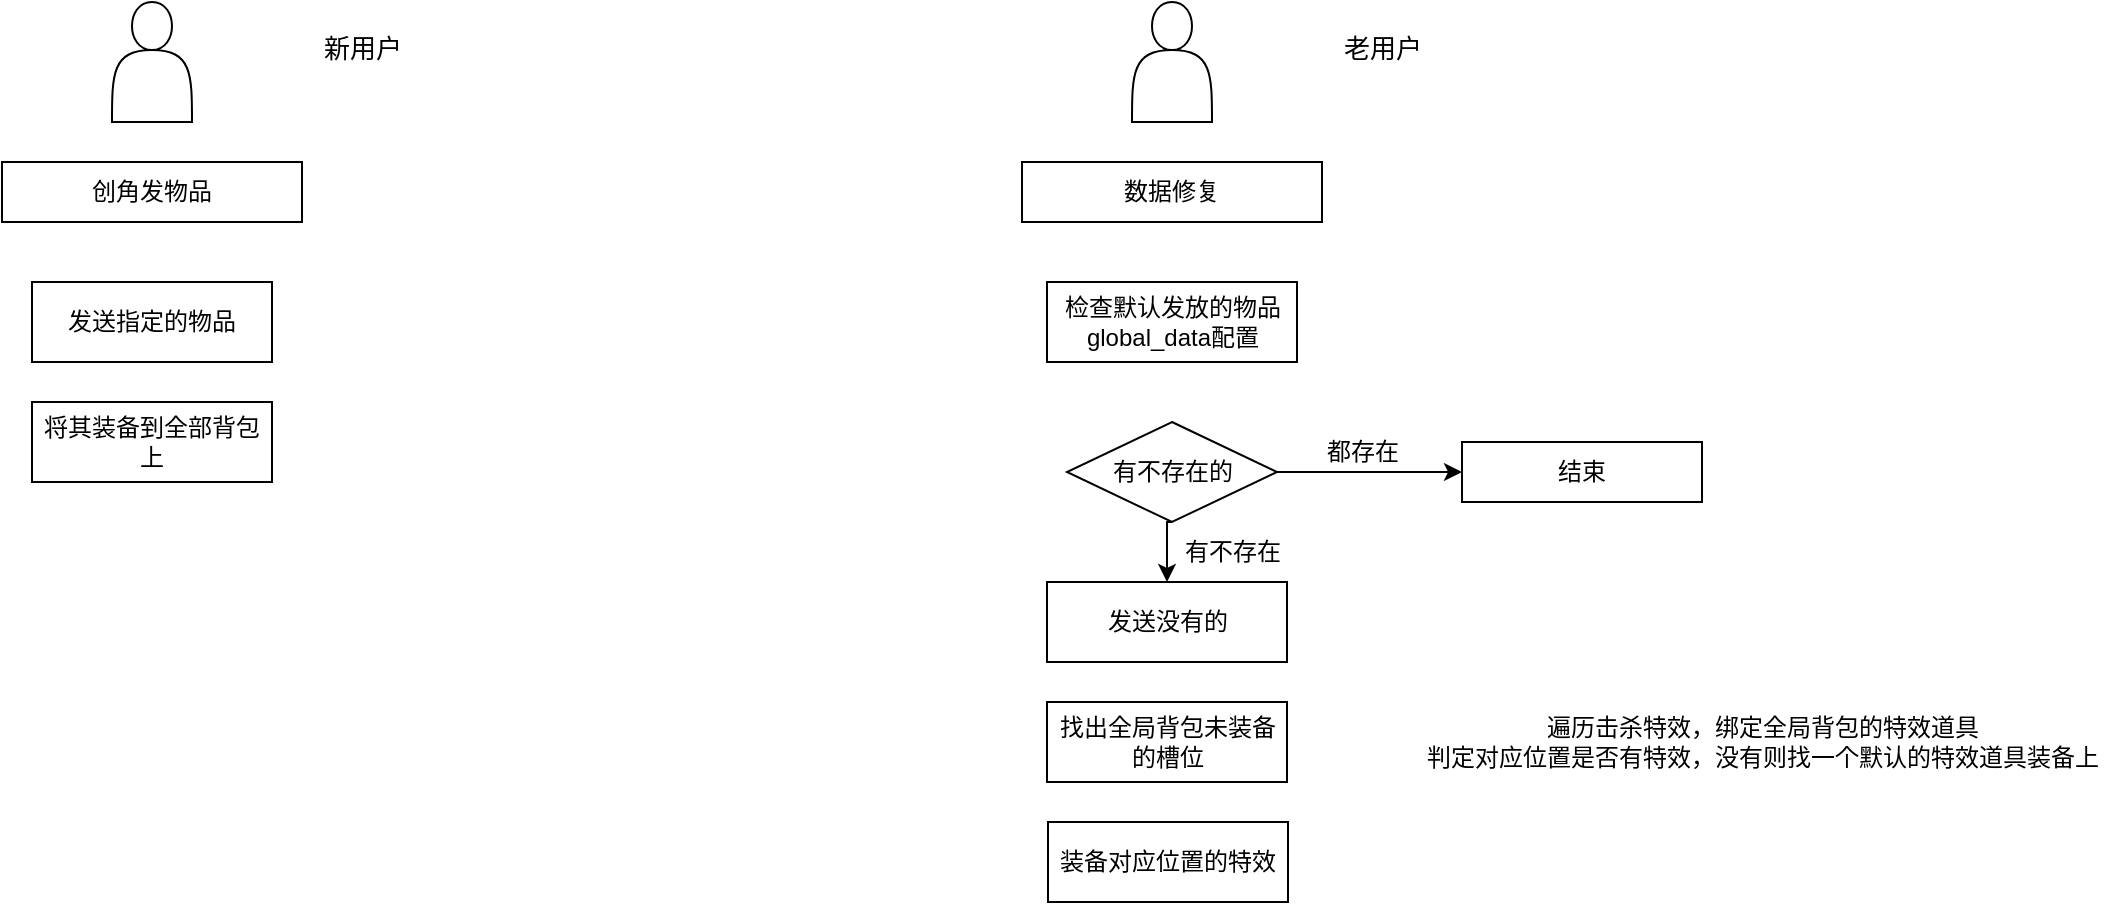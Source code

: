 <mxfile version="28.2.4">
  <diagram name="第 1 页" id="LTdzs7nNvqKAYcspJl6q">
    <mxGraphModel dx="1426" dy="751" grid="1" gridSize="10" guides="1" tooltips="1" connect="1" arrows="1" fold="1" page="1" pageScale="1" pageWidth="4681" pageHeight="3300" math="0" shadow="0">
      <root>
        <mxCell id="0" />
        <mxCell id="1" parent="0" />
        <mxCell id="zLl_5vuK2k9kbHtrV25d-2" value="数据修复" style="rounded=0;whiteSpace=wrap;html=1;" vertex="1" parent="1">
          <mxGeometry x="640" y="170" width="150" height="30" as="geometry" />
        </mxCell>
        <mxCell id="zLl_5vuK2k9kbHtrV25d-4" value="" style="shape=actor;whiteSpace=wrap;html=1;" vertex="1" parent="1">
          <mxGeometry x="695" y="90" width="40" height="60" as="geometry" />
        </mxCell>
        <mxCell id="zLl_5vuK2k9kbHtrV25d-5" value="&lt;span style=&quot;text-wrap-mode: wrap;&quot;&gt;老用户&lt;/span&gt;" style="text;html=1;align=center;verticalAlign=middle;resizable=0;points=[];autosize=1;strokeColor=none;fillColor=none;fontSize=13;horizontal=1;" vertex="1" parent="1">
          <mxGeometry x="790" y="98" width="60" height="30" as="geometry" />
        </mxCell>
        <mxCell id="zLl_5vuK2k9kbHtrV25d-6" value="检查默认发放的物品&lt;div&gt;global_data配置&lt;/div&gt;" style="rounded=0;whiteSpace=wrap;html=1;" vertex="1" parent="1">
          <mxGeometry x="652.5" y="230" width="125" height="40" as="geometry" />
        </mxCell>
        <mxCell id="zLl_5vuK2k9kbHtrV25d-7" value="发送没有的" style="rounded=0;whiteSpace=wrap;html=1;" vertex="1" parent="1">
          <mxGeometry x="652.5" y="380" width="120" height="40" as="geometry" />
        </mxCell>
        <mxCell id="zLl_5vuK2k9kbHtrV25d-20" style="edgeStyle=orthogonalEdgeStyle;rounded=0;orthogonalLoop=1;jettySize=auto;html=1;exitX=1;exitY=0.5;exitDx=0;exitDy=0;" edge="1" parent="1" source="zLl_5vuK2k9kbHtrV25d-8" target="zLl_5vuK2k9kbHtrV25d-9">
          <mxGeometry relative="1" as="geometry" />
        </mxCell>
        <mxCell id="zLl_5vuK2k9kbHtrV25d-22" style="edgeStyle=orthogonalEdgeStyle;rounded=0;orthogonalLoop=1;jettySize=auto;html=1;exitX=0.5;exitY=1;exitDx=0;exitDy=0;entryX=0.5;entryY=0;entryDx=0;entryDy=0;" edge="1" parent="1" source="zLl_5vuK2k9kbHtrV25d-8" target="zLl_5vuK2k9kbHtrV25d-7">
          <mxGeometry relative="1" as="geometry" />
        </mxCell>
        <mxCell id="zLl_5vuK2k9kbHtrV25d-8" value="有不存在的" style="rhombus;whiteSpace=wrap;html=1;" vertex="1" parent="1">
          <mxGeometry x="662.5" y="300" width="105" height="50" as="geometry" />
        </mxCell>
        <mxCell id="zLl_5vuK2k9kbHtrV25d-9" value="结束" style="rounded=0;whiteSpace=wrap;html=1;" vertex="1" parent="1">
          <mxGeometry x="860" y="310" width="120" height="30" as="geometry" />
        </mxCell>
        <mxCell id="zLl_5vuK2k9kbHtrV25d-11" value="找出全局背包未装备的槽位" style="rounded=0;whiteSpace=wrap;html=1;" vertex="1" parent="1">
          <mxGeometry x="652.5" y="440" width="120" height="40" as="geometry" />
        </mxCell>
        <mxCell id="zLl_5vuK2k9kbHtrV25d-12" value="装备对应位置的特效" style="rounded=0;whiteSpace=wrap;html=1;" vertex="1" parent="1">
          <mxGeometry x="653" y="500" width="120" height="40" as="geometry" />
        </mxCell>
        <mxCell id="zLl_5vuK2k9kbHtrV25d-14" value="遍历击杀特效，绑定全局背包的特效道具&lt;div&gt;判定对应位置是否有特效，没有则找一个默认的特效道具装备上&lt;/div&gt;" style="text;html=1;align=center;verticalAlign=middle;resizable=0;points=[];autosize=1;strokeColor=none;fillColor=none;" vertex="1" parent="1">
          <mxGeometry x="830" y="440" width="360" height="40" as="geometry" />
        </mxCell>
        <mxCell id="zLl_5vuK2k9kbHtrV25d-15" value="创角发物品" style="rounded=0;whiteSpace=wrap;html=1;" vertex="1" parent="1">
          <mxGeometry x="130" y="170" width="150" height="30" as="geometry" />
        </mxCell>
        <mxCell id="zLl_5vuK2k9kbHtrV25d-16" value="" style="shape=actor;whiteSpace=wrap;html=1;" vertex="1" parent="1">
          <mxGeometry x="185" y="90" width="40" height="60" as="geometry" />
        </mxCell>
        <mxCell id="zLl_5vuK2k9kbHtrV25d-17" value="&lt;span style=&quot;text-wrap-mode: wrap;&quot;&gt;新用户&lt;/span&gt;" style="text;html=1;align=center;verticalAlign=middle;resizable=0;points=[];autosize=1;strokeColor=none;fillColor=none;fontSize=13;horizontal=1;" vertex="1" parent="1">
          <mxGeometry x="280" y="98" width="60" height="30" as="geometry" />
        </mxCell>
        <mxCell id="zLl_5vuK2k9kbHtrV25d-18" value="发送指定的物品" style="rounded=0;whiteSpace=wrap;html=1;" vertex="1" parent="1">
          <mxGeometry x="145" y="230" width="120" height="40" as="geometry" />
        </mxCell>
        <mxCell id="zLl_5vuK2k9kbHtrV25d-19" value="将其装备到全部背包上" style="rounded=0;whiteSpace=wrap;html=1;" vertex="1" parent="1">
          <mxGeometry x="145" y="290" width="120" height="40" as="geometry" />
        </mxCell>
        <mxCell id="zLl_5vuK2k9kbHtrV25d-21" value="都存在" style="text;html=1;align=center;verticalAlign=middle;resizable=0;points=[];autosize=1;strokeColor=none;fillColor=none;" vertex="1" parent="1">
          <mxGeometry x="780" y="300" width="60" height="30" as="geometry" />
        </mxCell>
        <mxCell id="zLl_5vuK2k9kbHtrV25d-23" value="有不存在" style="text;html=1;align=center;verticalAlign=middle;resizable=0;points=[];autosize=1;strokeColor=none;fillColor=none;" vertex="1" parent="1">
          <mxGeometry x="710" y="350" width="70" height="30" as="geometry" />
        </mxCell>
      </root>
    </mxGraphModel>
  </diagram>
</mxfile>
